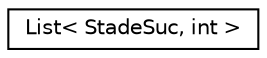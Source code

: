 digraph "Graphical Class Hierarchy"
{
  edge [fontname="Helvetica",fontsize="10",labelfontname="Helvetica",labelfontsize="10"];
  node [fontname="Helvetica",fontsize="10",shape=record];
  rankdir="LR";
  Node1 [label="List\< StadeSuc, int \>",height=0.2,width=0.4,color="black", fillcolor="white", style="filled",URL="$class_list.html"];
}
